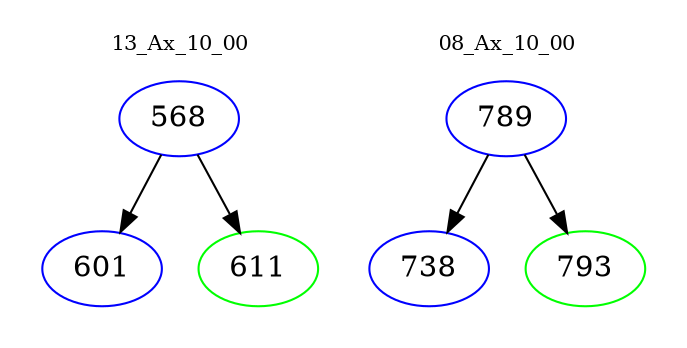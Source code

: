 digraph{
subgraph cluster_0 {
color = white
label = "13_Ax_10_00";
fontsize=10;
T0_568 [label="568", color="blue"]
T0_568 -> T0_601 [color="black"]
T0_601 [label="601", color="blue"]
T0_568 -> T0_611 [color="black"]
T0_611 [label="611", color="green"]
}
subgraph cluster_1 {
color = white
label = "08_Ax_10_00";
fontsize=10;
T1_789 [label="789", color="blue"]
T1_789 -> T1_738 [color="black"]
T1_738 [label="738", color="blue"]
T1_789 -> T1_793 [color="black"]
T1_793 [label="793", color="green"]
}
}
